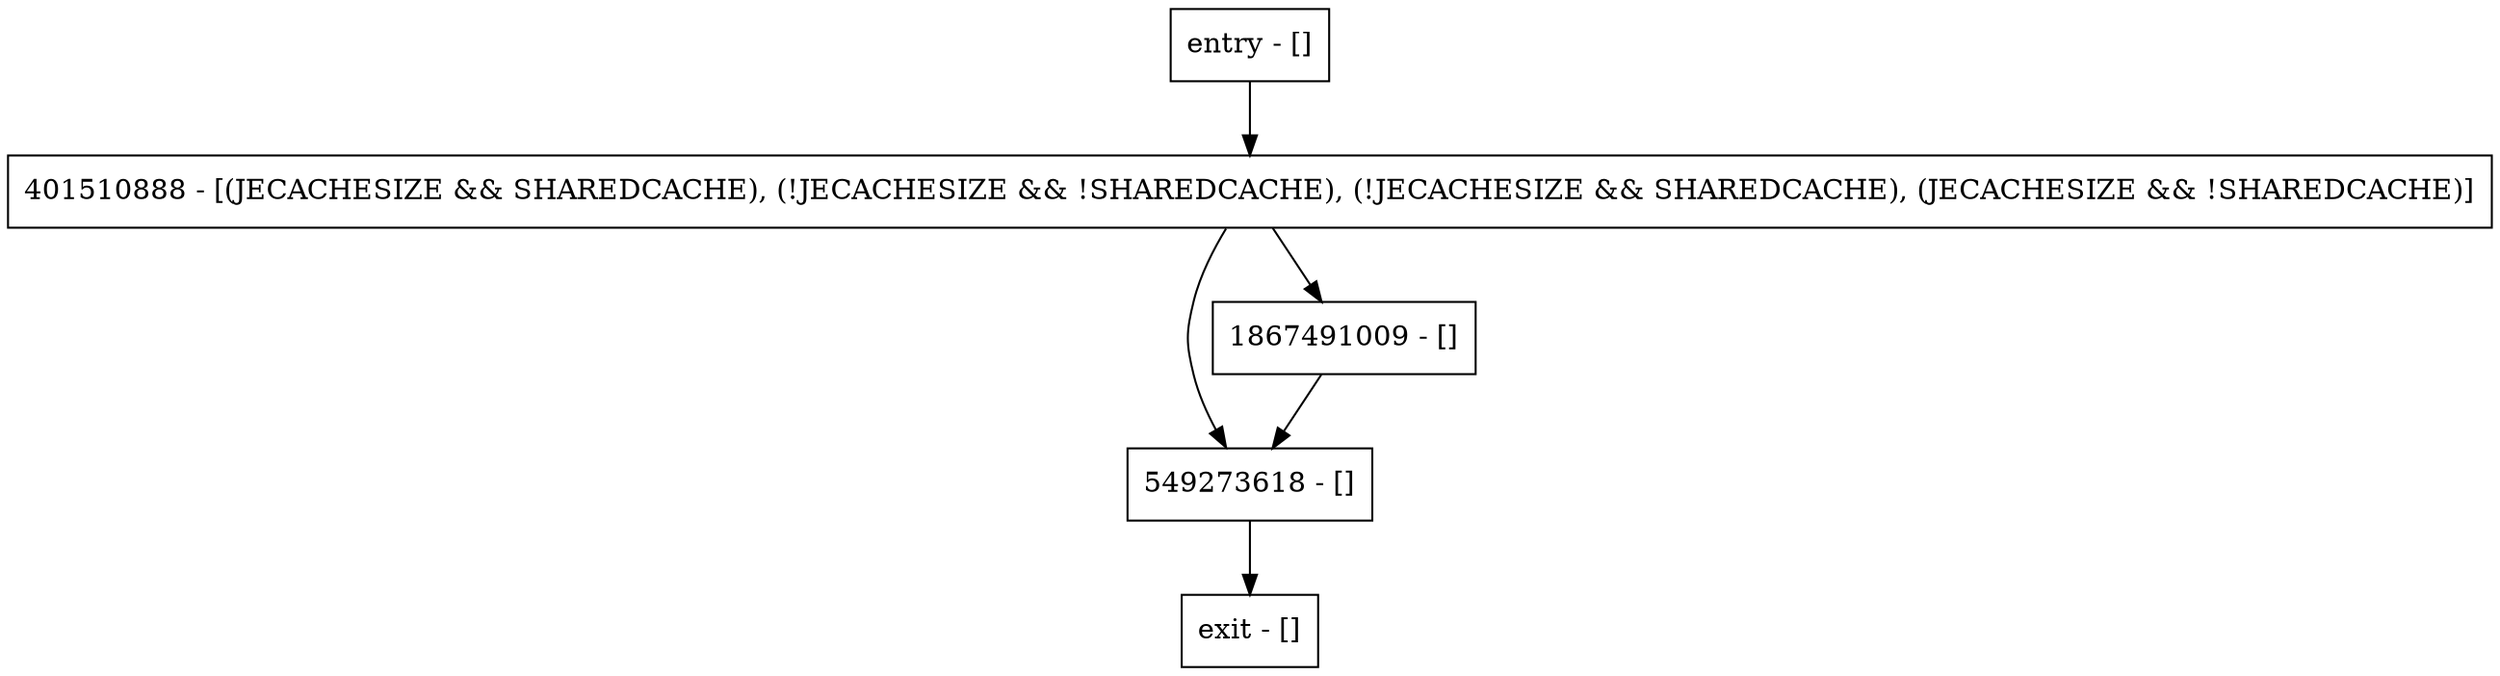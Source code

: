 digraph getVal {
node [shape=record];
entry [label="entry - []"];
exit [label="exit - []"];
401510888 [label="401510888 - [(JECACHESIZE && SHAREDCACHE), (!JECACHESIZE && !SHAREDCACHE), (!JECACHESIZE && SHAREDCACHE), (JECACHESIZE && !SHAREDCACHE)]"];
549273618 [label="549273618 - []"];
1867491009 [label="1867491009 - []"];
entry;
exit;
entry -> 401510888;
401510888 -> 549273618;
401510888 -> 1867491009;
549273618 -> exit;
1867491009 -> 549273618;
}
